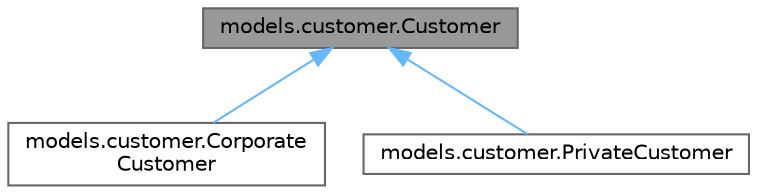 digraph "models.customer.Customer"
{
 // LATEX_PDF_SIZE
  bgcolor="transparent";
  edge [fontname=Helvetica,fontsize=10,labelfontname=Helvetica,labelfontsize=10];
  node [fontname=Helvetica,fontsize=10,shape=box,height=0.2,width=0.4];
  Node1 [id="Node000001",label="models.customer.Customer",height=0.2,width=0.4,color="gray40", fillcolor="grey60", style="filled", fontcolor="black",tooltip="Represents a customer in the Fresh Harvest Veggies system."];
  Node1 -> Node2 [id="edge1_Node000001_Node000002",dir="back",color="steelblue1",style="solid",tooltip=" "];
  Node2 [id="Node000002",label="models.customer.Corporate\lCustomer",height=0.2,width=0.4,color="gray40", fillcolor="white", style="filled",URL="$classmodels_1_1customer_1_1_corporate_customer.html",tooltip="Represents a corporate customer."];
  Node1 -> Node3 [id="edge2_Node000001_Node000003",dir="back",color="steelblue1",style="solid",tooltip=" "];
  Node3 [id="Node000003",label="models.customer.PrivateCustomer",height=0.2,width=0.4,color="gray40", fillcolor="white", style="filled",URL="$classmodels_1_1customer_1_1_private_customer.html",tooltip="Represents a private customer."];
}
